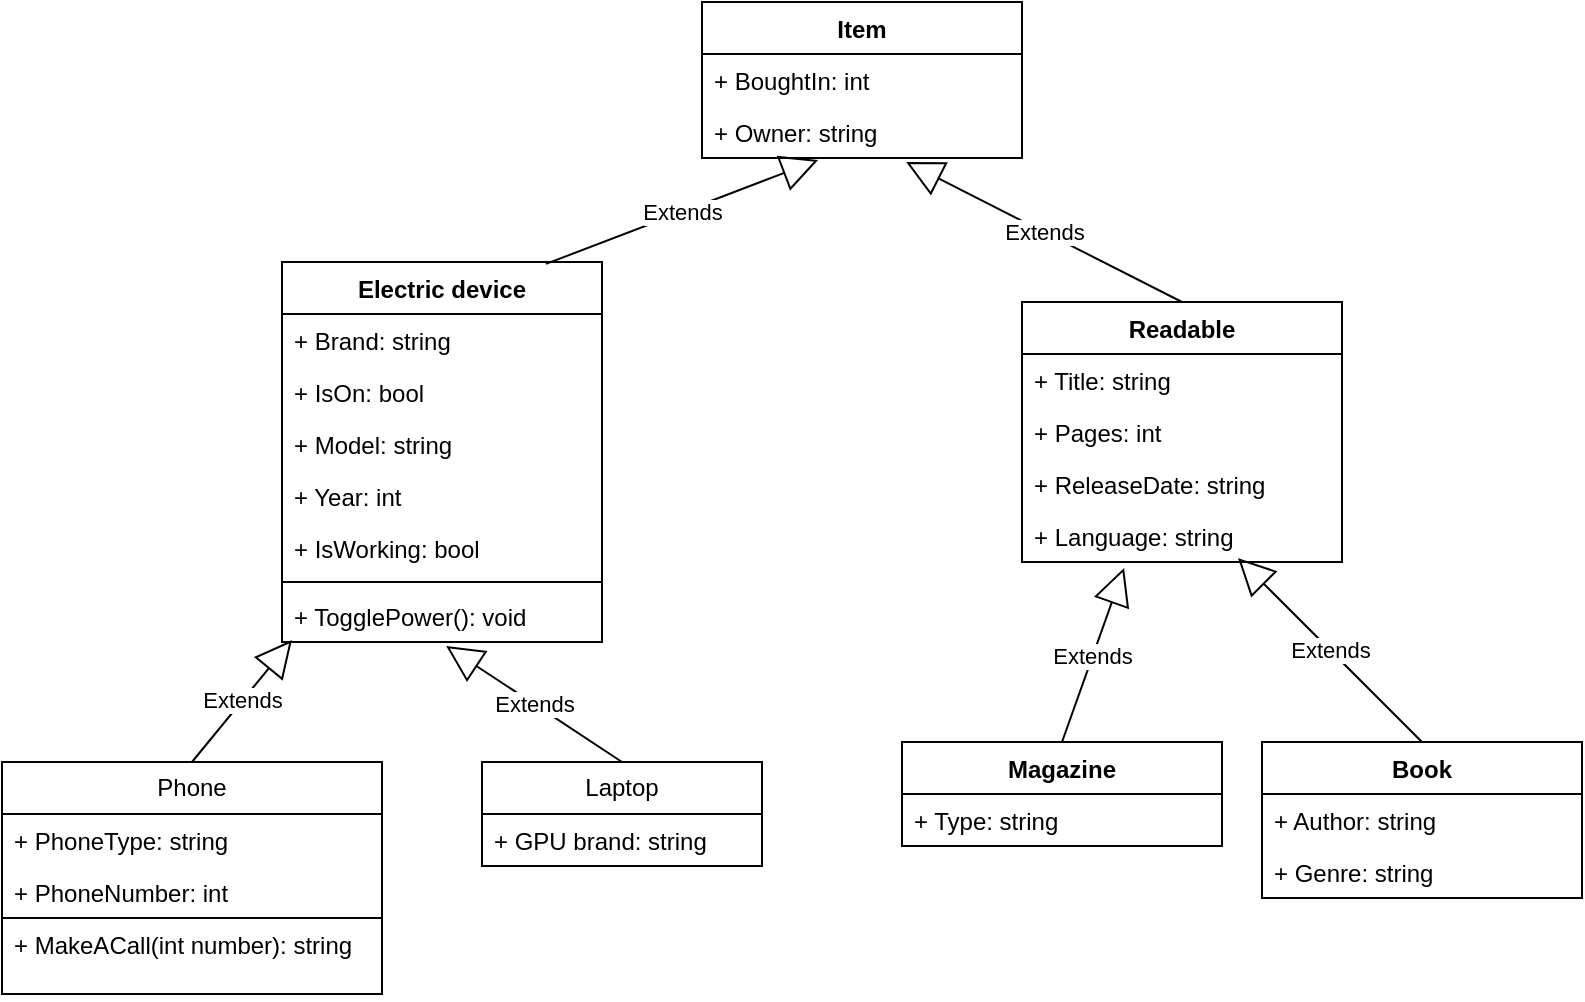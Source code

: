 <mxfile version="21.6.5" type="device">
  <diagram name="Sivu-1" id="DB_sKz1gjVgnnYJOjE_L">
    <mxGraphModel dx="1434" dy="844" grid="1" gridSize="10" guides="1" tooltips="1" connect="1" arrows="1" fold="1" page="1" pageScale="1" pageWidth="827" pageHeight="1169" math="0" shadow="0">
      <root>
        <mxCell id="0" />
        <mxCell id="1" parent="0" />
        <mxCell id="3mR7dHFGsqnBNASPfBSr-1" value="Item" style="swimlane;fontStyle=1;align=center;verticalAlign=top;childLayout=stackLayout;horizontal=1;startSize=26;horizontalStack=0;resizeParent=1;resizeParentMax=0;resizeLast=0;collapsible=1;marginBottom=0;whiteSpace=wrap;html=1;" vertex="1" parent="1">
          <mxGeometry x="360" y="50" width="160" height="78" as="geometry" />
        </mxCell>
        <mxCell id="3mR7dHFGsqnBNASPfBSr-5" value="+ BoughtIn: int" style="text;strokeColor=none;fillColor=none;align=left;verticalAlign=top;spacingLeft=4;spacingRight=4;overflow=hidden;rotatable=0;points=[[0,0.5],[1,0.5]];portConstraint=eastwest;whiteSpace=wrap;html=1;" vertex="1" parent="3mR7dHFGsqnBNASPfBSr-1">
          <mxGeometry y="26" width="160" height="26" as="geometry" />
        </mxCell>
        <mxCell id="3mR7dHFGsqnBNASPfBSr-47" value="+ Owner: string" style="text;strokeColor=none;fillColor=none;align=left;verticalAlign=top;spacingLeft=4;spacingRight=4;overflow=hidden;rotatable=0;points=[[0,0.5],[1,0.5]];portConstraint=eastwest;whiteSpace=wrap;html=1;" vertex="1" parent="3mR7dHFGsqnBNASPfBSr-1">
          <mxGeometry y="52" width="160" height="26" as="geometry" />
        </mxCell>
        <mxCell id="3mR7dHFGsqnBNASPfBSr-6" value="Electric device" style="swimlane;fontStyle=1;align=center;verticalAlign=top;childLayout=stackLayout;horizontal=1;startSize=26;horizontalStack=0;resizeParent=1;resizeParentMax=0;resizeLast=0;collapsible=1;marginBottom=0;whiteSpace=wrap;html=1;" vertex="1" parent="1">
          <mxGeometry x="150" y="180" width="160" height="190" as="geometry" />
        </mxCell>
        <mxCell id="3mR7dHFGsqnBNASPfBSr-7" value="+ Brand: string" style="text;strokeColor=none;fillColor=none;align=left;verticalAlign=top;spacingLeft=4;spacingRight=4;overflow=hidden;rotatable=0;points=[[0,0.5],[1,0.5]];portConstraint=eastwest;whiteSpace=wrap;html=1;" vertex="1" parent="3mR7dHFGsqnBNASPfBSr-6">
          <mxGeometry y="26" width="160" height="26" as="geometry" />
        </mxCell>
        <mxCell id="3mR7dHFGsqnBNASPfBSr-38" value="+ IsOn: bool" style="text;strokeColor=none;fillColor=none;align=left;verticalAlign=top;spacingLeft=4;spacingRight=4;overflow=hidden;rotatable=0;points=[[0,0.5],[1,0.5]];portConstraint=eastwest;whiteSpace=wrap;html=1;" vertex="1" parent="3mR7dHFGsqnBNASPfBSr-6">
          <mxGeometry y="52" width="160" height="26" as="geometry" />
        </mxCell>
        <mxCell id="3mR7dHFGsqnBNASPfBSr-27" value="+ Model: string" style="text;strokeColor=none;fillColor=none;align=left;verticalAlign=top;spacingLeft=4;spacingRight=4;overflow=hidden;rotatable=0;points=[[0,0.5],[1,0.5]];portConstraint=eastwest;whiteSpace=wrap;html=1;" vertex="1" parent="3mR7dHFGsqnBNASPfBSr-6">
          <mxGeometry y="78" width="160" height="26" as="geometry" />
        </mxCell>
        <mxCell id="3mR7dHFGsqnBNASPfBSr-28" value="+ Year: int" style="text;strokeColor=none;fillColor=none;align=left;verticalAlign=top;spacingLeft=4;spacingRight=4;overflow=hidden;rotatable=0;points=[[0,0.5],[1,0.5]];portConstraint=eastwest;whiteSpace=wrap;html=1;" vertex="1" parent="3mR7dHFGsqnBNASPfBSr-6">
          <mxGeometry y="104" width="160" height="26" as="geometry" />
        </mxCell>
        <mxCell id="3mR7dHFGsqnBNASPfBSr-29" value="+ IsWorking: bool" style="text;strokeColor=none;fillColor=none;align=left;verticalAlign=top;spacingLeft=4;spacingRight=4;overflow=hidden;rotatable=0;points=[[0,0.5],[1,0.5]];portConstraint=eastwest;whiteSpace=wrap;html=1;" vertex="1" parent="3mR7dHFGsqnBNASPfBSr-6">
          <mxGeometry y="130" width="160" height="26" as="geometry" />
        </mxCell>
        <mxCell id="3mR7dHFGsqnBNASPfBSr-8" value="" style="line;strokeWidth=1;fillColor=none;align=left;verticalAlign=middle;spacingTop=-1;spacingLeft=3;spacingRight=3;rotatable=0;labelPosition=right;points=[];portConstraint=eastwest;strokeColor=inherit;" vertex="1" parent="3mR7dHFGsqnBNASPfBSr-6">
          <mxGeometry y="156" width="160" height="8" as="geometry" />
        </mxCell>
        <mxCell id="3mR7dHFGsqnBNASPfBSr-9" value="+ TogglePower(): void" style="text;strokeColor=none;fillColor=none;align=left;verticalAlign=top;spacingLeft=4;spacingRight=4;overflow=hidden;rotatable=0;points=[[0,0.5],[1,0.5]];portConstraint=eastwest;whiteSpace=wrap;html=1;" vertex="1" parent="3mR7dHFGsqnBNASPfBSr-6">
          <mxGeometry y="164" width="160" height="26" as="geometry" />
        </mxCell>
        <mxCell id="3mR7dHFGsqnBNASPfBSr-10" value="Readable" style="swimlane;fontStyle=1;align=center;verticalAlign=top;childLayout=stackLayout;horizontal=1;startSize=26;horizontalStack=0;resizeParent=1;resizeParentMax=0;resizeLast=0;collapsible=1;marginBottom=0;whiteSpace=wrap;html=1;" vertex="1" parent="1">
          <mxGeometry x="520" y="200" width="160" height="130" as="geometry" />
        </mxCell>
        <mxCell id="3mR7dHFGsqnBNASPfBSr-15" value="+ Title: string" style="text;strokeColor=none;fillColor=none;align=left;verticalAlign=top;spacingLeft=4;spacingRight=4;overflow=hidden;rotatable=0;points=[[0,0.5],[1,0.5]];portConstraint=eastwest;whiteSpace=wrap;html=1;" vertex="1" parent="3mR7dHFGsqnBNASPfBSr-10">
          <mxGeometry y="26" width="160" height="26" as="geometry" />
        </mxCell>
        <mxCell id="3mR7dHFGsqnBNASPfBSr-11" value="+ Pages: int" style="text;strokeColor=none;fillColor=none;align=left;verticalAlign=top;spacingLeft=4;spacingRight=4;overflow=hidden;rotatable=0;points=[[0,0.5],[1,0.5]];portConstraint=eastwest;whiteSpace=wrap;html=1;" vertex="1" parent="3mR7dHFGsqnBNASPfBSr-10">
          <mxGeometry y="52" width="160" height="26" as="geometry" />
        </mxCell>
        <mxCell id="3mR7dHFGsqnBNASPfBSr-21" value="+ ReleaseDate: string" style="text;strokeColor=none;fillColor=none;align=left;verticalAlign=top;spacingLeft=4;spacingRight=4;overflow=hidden;rotatable=0;points=[[0,0.5],[1,0.5]];portConstraint=eastwest;whiteSpace=wrap;html=1;" vertex="1" parent="3mR7dHFGsqnBNASPfBSr-10">
          <mxGeometry y="78" width="160" height="26" as="geometry" />
        </mxCell>
        <mxCell id="3mR7dHFGsqnBNASPfBSr-14" value="+ Language: string" style="text;strokeColor=none;fillColor=none;align=left;verticalAlign=top;spacingLeft=4;spacingRight=4;overflow=hidden;rotatable=0;points=[[0,0.5],[1,0.5]];portConstraint=eastwest;whiteSpace=wrap;html=1;" vertex="1" parent="3mR7dHFGsqnBNASPfBSr-10">
          <mxGeometry y="104" width="160" height="26" as="geometry" />
        </mxCell>
        <mxCell id="3mR7dHFGsqnBNASPfBSr-16" value="Book" style="swimlane;fontStyle=1;align=center;verticalAlign=top;childLayout=stackLayout;horizontal=1;startSize=26;horizontalStack=0;resizeParent=1;resizeParentMax=0;resizeLast=0;collapsible=1;marginBottom=0;whiteSpace=wrap;html=1;" vertex="1" parent="1">
          <mxGeometry x="640" y="420" width="160" height="78" as="geometry" />
        </mxCell>
        <mxCell id="3mR7dHFGsqnBNASPfBSr-17" value="+ Author: string" style="text;strokeColor=none;fillColor=none;align=left;verticalAlign=top;spacingLeft=4;spacingRight=4;overflow=hidden;rotatable=0;points=[[0,0.5],[1,0.5]];portConstraint=eastwest;whiteSpace=wrap;html=1;" vertex="1" parent="3mR7dHFGsqnBNASPfBSr-16">
          <mxGeometry y="26" width="160" height="26" as="geometry" />
        </mxCell>
        <mxCell id="3mR7dHFGsqnBNASPfBSr-20" value="+ Genre: string" style="text;strokeColor=none;fillColor=none;align=left;verticalAlign=top;spacingLeft=4;spacingRight=4;overflow=hidden;rotatable=0;points=[[0,0.5],[1,0.5]];portConstraint=eastwest;whiteSpace=wrap;html=1;" vertex="1" parent="3mR7dHFGsqnBNASPfBSr-16">
          <mxGeometry y="52" width="160" height="26" as="geometry" />
        </mxCell>
        <mxCell id="3mR7dHFGsqnBNASPfBSr-22" value="Magazine" style="swimlane;fontStyle=1;align=center;verticalAlign=top;childLayout=stackLayout;horizontal=1;startSize=26;horizontalStack=0;resizeParent=1;resizeParentMax=0;resizeLast=0;collapsible=1;marginBottom=0;whiteSpace=wrap;html=1;" vertex="1" parent="1">
          <mxGeometry x="460" y="420" width="160" height="52" as="geometry" />
        </mxCell>
        <mxCell id="3mR7dHFGsqnBNASPfBSr-23" value="+ Type: string" style="text;strokeColor=none;fillColor=none;align=left;verticalAlign=top;spacingLeft=4;spacingRight=4;overflow=hidden;rotatable=0;points=[[0,0.5],[1,0.5]];portConstraint=eastwest;whiteSpace=wrap;html=1;" vertex="1" parent="3mR7dHFGsqnBNASPfBSr-22">
          <mxGeometry y="26" width="160" height="26" as="geometry" />
        </mxCell>
        <mxCell id="3mR7dHFGsqnBNASPfBSr-30" value="Phone" style="swimlane;fontStyle=0;childLayout=stackLayout;horizontal=1;startSize=26;fillColor=none;horizontalStack=0;resizeParent=1;resizeParentMax=0;resizeLast=0;collapsible=1;marginBottom=0;whiteSpace=wrap;html=1;" vertex="1" parent="1">
          <mxGeometry x="10" y="430" width="190" height="116" as="geometry" />
        </mxCell>
        <mxCell id="3mR7dHFGsqnBNASPfBSr-31" value="+ PhoneType: string" style="text;strokeColor=none;fillColor=none;align=left;verticalAlign=top;spacingLeft=4;spacingRight=4;overflow=hidden;rotatable=0;points=[[0,0.5],[1,0.5]];portConstraint=eastwest;whiteSpace=wrap;html=1;" vertex="1" parent="3mR7dHFGsqnBNASPfBSr-30">
          <mxGeometry y="26" width="190" height="26" as="geometry" />
        </mxCell>
        <mxCell id="3mR7dHFGsqnBNASPfBSr-39" value="+ PhoneNumber: int" style="text;strokeColor=none;fillColor=none;align=left;verticalAlign=top;spacingLeft=4;spacingRight=4;overflow=hidden;rotatable=0;points=[[0,0.5],[1,0.5]];portConstraint=eastwest;whiteSpace=wrap;html=1;" vertex="1" parent="3mR7dHFGsqnBNASPfBSr-30">
          <mxGeometry y="52" width="190" height="26" as="geometry" />
        </mxCell>
        <mxCell id="3mR7dHFGsqnBNASPfBSr-33" value="+ MakeACall(int number): string" style="text;strokeColor=default;fillColor=none;align=left;verticalAlign=top;spacingLeft=4;spacingRight=4;overflow=hidden;rotatable=0;points=[[0,0.5],[1,0.5]];portConstraint=eastwest;whiteSpace=wrap;html=1;" vertex="1" parent="3mR7dHFGsqnBNASPfBSr-30">
          <mxGeometry y="78" width="190" height="38" as="geometry" />
        </mxCell>
        <mxCell id="3mR7dHFGsqnBNASPfBSr-34" value="Laptop" style="swimlane;fontStyle=0;childLayout=stackLayout;horizontal=1;startSize=26;fillColor=none;horizontalStack=0;resizeParent=1;resizeParentMax=0;resizeLast=0;collapsible=1;marginBottom=0;whiteSpace=wrap;html=1;" vertex="1" parent="1">
          <mxGeometry x="250" y="430" width="140" height="52" as="geometry" />
        </mxCell>
        <mxCell id="3mR7dHFGsqnBNASPfBSr-35" value="+ GPU brand: string" style="text;strokeColor=none;fillColor=none;align=left;verticalAlign=top;spacingLeft=4;spacingRight=4;overflow=hidden;rotatable=0;points=[[0,0.5],[1,0.5]];portConstraint=eastwest;whiteSpace=wrap;html=1;" vertex="1" parent="3mR7dHFGsqnBNASPfBSr-34">
          <mxGeometry y="26" width="140" height="26" as="geometry" />
        </mxCell>
        <mxCell id="3mR7dHFGsqnBNASPfBSr-40" value="Extends" style="endArrow=block;endSize=16;endFill=0;html=1;rounded=0;exitX=0.5;exitY=0;exitDx=0;exitDy=0;entryX=0.031;entryY=0.962;entryDx=0;entryDy=0;entryPerimeter=0;" edge="1" parent="1" source="3mR7dHFGsqnBNASPfBSr-30" target="3mR7dHFGsqnBNASPfBSr-9">
          <mxGeometry width="160" relative="1" as="geometry">
            <mxPoint x="310" y="260" as="sourcePoint" />
            <mxPoint x="470" y="260" as="targetPoint" />
          </mxGeometry>
        </mxCell>
        <mxCell id="3mR7dHFGsqnBNASPfBSr-42" value="Extends" style="endArrow=block;endSize=16;endFill=0;html=1;rounded=0;exitX=0.5;exitY=0;exitDx=0;exitDy=0;entryX=0.513;entryY=1.077;entryDx=0;entryDy=0;entryPerimeter=0;" edge="1" parent="1" source="3mR7dHFGsqnBNASPfBSr-34" target="3mR7dHFGsqnBNASPfBSr-9">
          <mxGeometry width="160" relative="1" as="geometry">
            <mxPoint x="300" y="410" as="sourcePoint" />
            <mxPoint x="460" y="410" as="targetPoint" />
          </mxGeometry>
        </mxCell>
        <mxCell id="3mR7dHFGsqnBNASPfBSr-43" value="Extends" style="endArrow=block;endSize=16;endFill=0;html=1;rounded=0;exitX=0.5;exitY=0;exitDx=0;exitDy=0;entryX=0.319;entryY=1.115;entryDx=0;entryDy=0;entryPerimeter=0;" edge="1" parent="1" source="3mR7dHFGsqnBNASPfBSr-22" target="3mR7dHFGsqnBNASPfBSr-14">
          <mxGeometry width="160" relative="1" as="geometry">
            <mxPoint x="300" y="410" as="sourcePoint" />
            <mxPoint x="460" y="410" as="targetPoint" />
          </mxGeometry>
        </mxCell>
        <mxCell id="3mR7dHFGsqnBNASPfBSr-44" value="Extends" style="endArrow=block;endSize=16;endFill=0;html=1;rounded=0;exitX=0.5;exitY=0;exitDx=0;exitDy=0;entryX=0.675;entryY=0.923;entryDx=0;entryDy=0;entryPerimeter=0;" edge="1" parent="1" source="3mR7dHFGsqnBNASPfBSr-16" target="3mR7dHFGsqnBNASPfBSr-14">
          <mxGeometry width="160" relative="1" as="geometry">
            <mxPoint x="550" y="430" as="sourcePoint" />
            <mxPoint x="581" y="343" as="targetPoint" />
          </mxGeometry>
        </mxCell>
        <mxCell id="3mR7dHFGsqnBNASPfBSr-45" value="Extends" style="endArrow=block;endSize=16;endFill=0;html=1;rounded=0;entryX=0.363;entryY=1.038;entryDx=0;entryDy=0;entryPerimeter=0;exitX=0.825;exitY=0.005;exitDx=0;exitDy=0;exitPerimeter=0;" edge="1" parent="1" source="3mR7dHFGsqnBNASPfBSr-6" target="3mR7dHFGsqnBNASPfBSr-47">
          <mxGeometry width="160" relative="1" as="geometry">
            <mxPoint x="290" y="240" as="sourcePoint" />
            <mxPoint x="419.04" y="159.998" as="targetPoint" />
          </mxGeometry>
        </mxCell>
        <mxCell id="3mR7dHFGsqnBNASPfBSr-46" value="Extends" style="endArrow=block;endSize=16;endFill=0;html=1;rounded=0;entryX=0.638;entryY=1.077;entryDx=0;entryDy=0;entryPerimeter=0;exitX=0.5;exitY=0;exitDx=0;exitDy=0;" edge="1" parent="1" source="3mR7dHFGsqnBNASPfBSr-10" target="3mR7dHFGsqnBNASPfBSr-47">
          <mxGeometry width="160" relative="1" as="geometry">
            <mxPoint x="290" y="240" as="sourcePoint" />
            <mxPoint x="463.04" y="161.012" as="targetPoint" />
          </mxGeometry>
        </mxCell>
      </root>
    </mxGraphModel>
  </diagram>
</mxfile>
